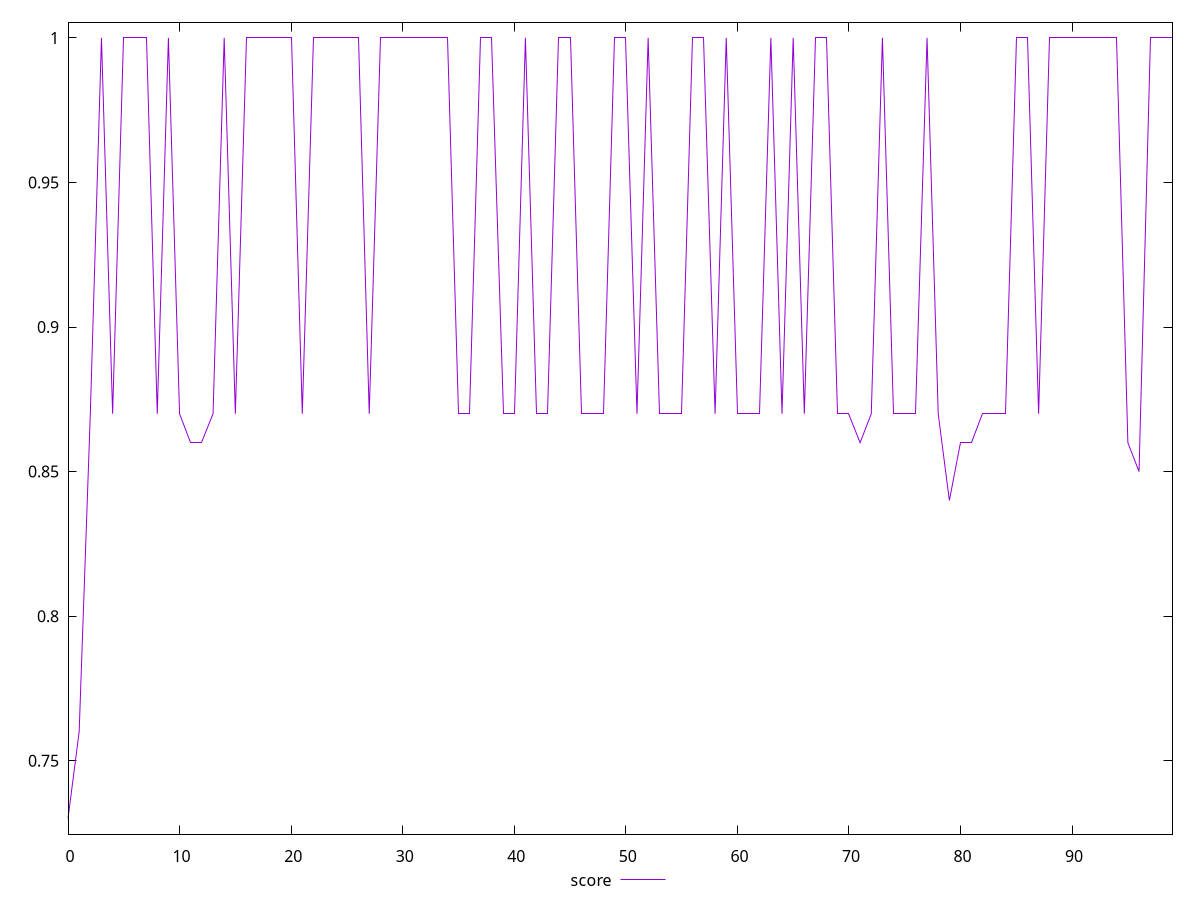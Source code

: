 reset

$score <<EOF
0 0.73
1 0.76
2 0.87
3 1
4 0.87
5 1
6 1
7 1
8 0.87
9 1
10 0.87
11 0.86
12 0.86
13 0.87
14 1
15 0.87
16 1
17 1
18 1
19 1
20 1
21 0.87
22 1
23 1
24 1
25 1
26 1
27 0.87
28 1
29 1
30 1
31 1
32 1
33 1
34 1
35 0.87
36 0.87
37 1
38 1
39 0.87
40 0.87
41 1
42 0.87
43 0.87
44 1
45 1
46 0.87
47 0.87
48 0.87
49 1
50 1
51 0.87
52 1
53 0.87
54 0.87
55 0.87
56 1
57 1
58 0.87
59 1
60 0.87
61 0.87
62 0.87
63 1
64 0.87
65 1
66 0.87
67 1
68 1
69 0.87
70 0.87
71 0.86
72 0.87
73 1
74 0.87
75 0.87
76 0.87
77 1
78 0.87
79 0.84
80 0.86
81 0.86
82 0.87
83 0.87
84 0.87
85 1
86 1
87 0.87
88 1
89 1
90 1
91 1
92 1
93 1
94 1
95 0.86
96 0.85
97 1
98 1
99 1
EOF

set key outside below
set xrange [0:99]
set yrange [0.7246:1.0054]
set trange [0.7246:1.0054]
set terminal svg size 640, 500 enhanced background rgb 'white'
set output "report_00019_2021-02-10T18-14-37.922Z//first-cpu-idle/samples/pages+cached+noadtech+nomedia+nocss/score/values.svg"

plot $score title "score" with line

reset
